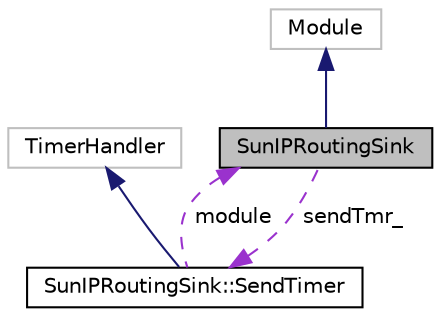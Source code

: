 digraph "SunIPRoutingSink"
{
 // LATEX_PDF_SIZE
  edge [fontname="Helvetica",fontsize="10",labelfontname="Helvetica",labelfontsize="10"];
  node [fontname="Helvetica",fontsize="10",shape=record];
  Node1 [label="SunIPRoutingSink",height=0.2,width=0.4,color="black", fillcolor="grey75", style="filled", fontcolor="black",tooltip="SunIPRoutingSink class is used to represent the routing layer of a sink."];
  Node2 -> Node1 [dir="back",color="midnightblue",fontsize="10",style="solid",fontname="Helvetica"];
  Node2 [label="Module",height=0.2,width=0.4,color="grey75", fillcolor="white", style="filled",tooltip=" "];
  Node3 -> Node1 [dir="back",color="darkorchid3",fontsize="10",style="dashed",label=" sendTmr_" ,fontname="Helvetica"];
  Node3 [label="SunIPRoutingSink::SendTimer",height=0.2,width=0.4,color="black", fillcolor="white", style="filled",URL="$classSunIPRoutingSink_1_1SendTimer.html",tooltip="SendTimer class is used to handle the timer of probe messages."];
  Node4 -> Node3 [dir="back",color="midnightblue",fontsize="10",style="solid",fontname="Helvetica"];
  Node4 [label="TimerHandler",height=0.2,width=0.4,color="grey75", fillcolor="white", style="filled",tooltip=" "];
  Node1 -> Node3 [dir="back",color="darkorchid3",fontsize="10",style="dashed",label=" module" ,fontname="Helvetica"];
}
